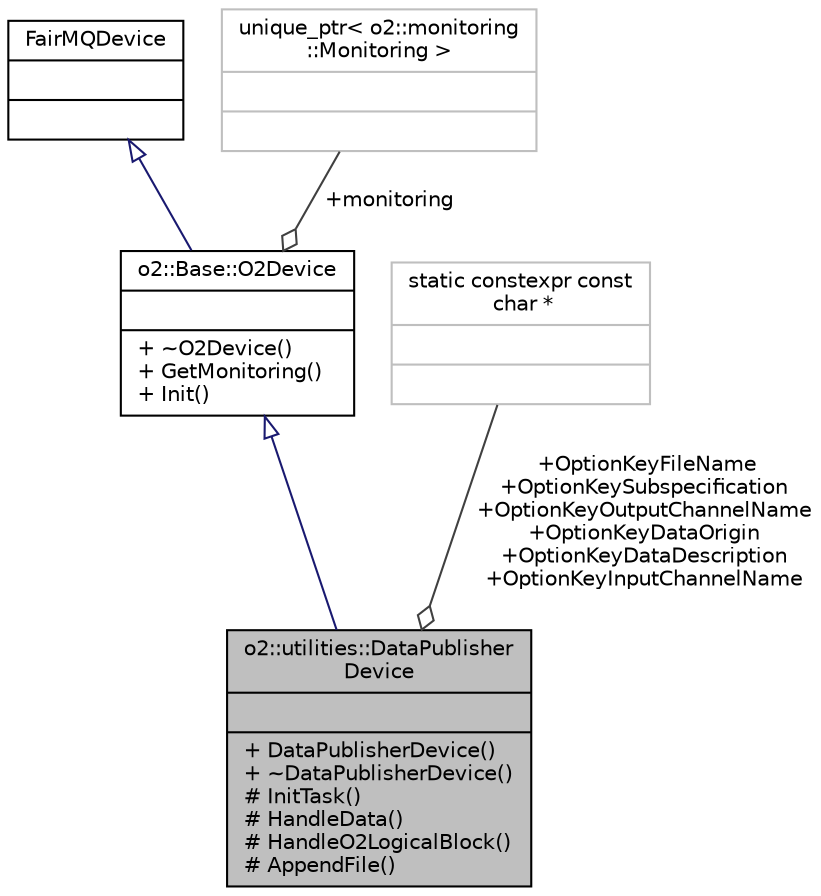 digraph "o2::utilities::DataPublisherDevice"
{
 // INTERACTIVE_SVG=YES
  bgcolor="transparent";
  edge [fontname="Helvetica",fontsize="10",labelfontname="Helvetica",labelfontsize="10"];
  node [fontname="Helvetica",fontsize="10",shape=record];
  Node1 [label="{o2::utilities::DataPublisher\lDevice\n||+ DataPublisherDevice()\l+ ~DataPublisherDevice()\l# InitTask()\l# HandleData()\l# HandleO2LogicalBlock()\l# AppendFile()\l}",height=0.2,width=0.4,color="black", fillcolor="grey75", style="filled" fontcolor="black"];
  Node2 -> Node1 [dir="back",color="midnightblue",fontsize="10",style="solid",arrowtail="onormal",fontname="Helvetica"];
  Node2 [label="{o2::Base::O2Device\n||+ ~O2Device()\l+ GetMonitoring()\l+ Init()\l}",height=0.2,width=0.4,color="black",URL="$da/df6/classo2_1_1Base_1_1O2Device.html"];
  Node3 -> Node2 [dir="back",color="midnightblue",fontsize="10",style="solid",arrowtail="onormal",fontname="Helvetica"];
  Node3 [label="{FairMQDevice\n||}",height=0.2,width=0.4,color="black",URL="$db/dfe/classFairMQDevice.html"];
  Node4 -> Node2 [color="grey25",fontsize="10",style="solid",label=" +monitoring" ,arrowhead="odiamond",fontname="Helvetica"];
  Node4 [label="{unique_ptr\< o2::monitoring\l::Monitoring \>\n||}",height=0.2,width=0.4,color="grey75"];
  Node5 -> Node1 [color="grey25",fontsize="10",style="solid",label=" +OptionKeyFileName\n+OptionKeySubspecification\n+OptionKeyOutputChannelName\n+OptionKeyDataOrigin\n+OptionKeyDataDescription\n+OptionKeyInputChannelName" ,arrowhead="odiamond",fontname="Helvetica"];
  Node5 [label="{static constexpr const\l char *\n||}",height=0.2,width=0.4,color="grey75"];
}
